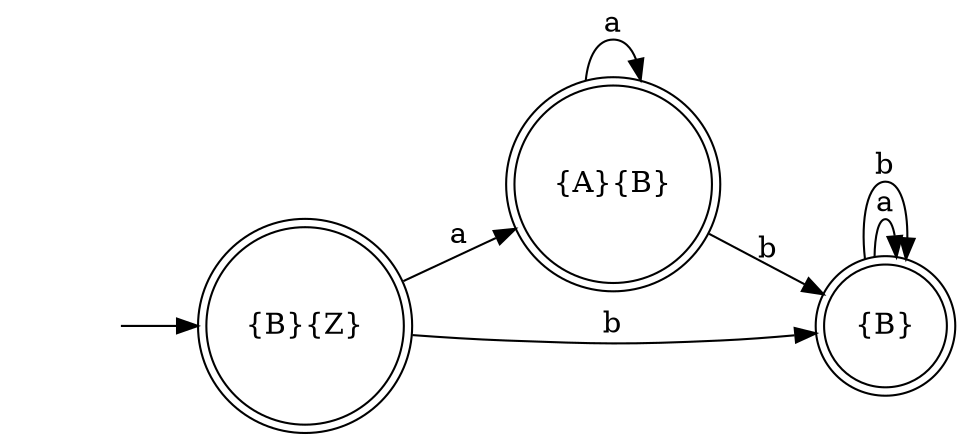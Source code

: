 digraph myAutomatonDFA { 
rankdir=LR; 
"" [shape=none] 
"{B}{Z}" [shape=doublecircle] 
"{A}{B}" [shape=doublecircle] 
"{B}" [shape=doublecircle] 

"" -> "{B}{Z}" 
"{B}{Z}" -> "{A}{B}" [label="a"] 
"{B}{Z}" -> "{B}" [label="b"] 
"{A}{B}" -> "{A}{B}" [label="a"] 
"{A}{B}" -> "{B}" [label="b"] 
"{B}" -> "{B}" [label="a"] 
"{B}" -> "{B}" [label="b"] 
}
